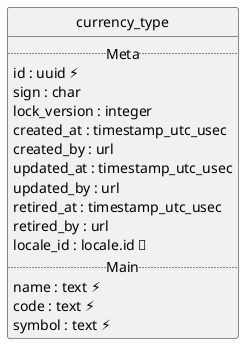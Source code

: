 @startuml uml
skinparam monochrome true
skinparam linetype ortho
hide circle

entity currency_type {
  .. Meta ..
  id : uuid ⚡
  sign : char
  lock_version : integer
  created_at : timestamp_utc_usec
  created_by : url
  updated_at : timestamp_utc_usec
  updated_by : url
  retired_at : timestamp_utc_usec
  retired_by : url
  locale_id : locale.id 🔑
  .. Main ..
  name : text ⚡
  code : text ⚡
  symbol : text ⚡
}

@enduml
